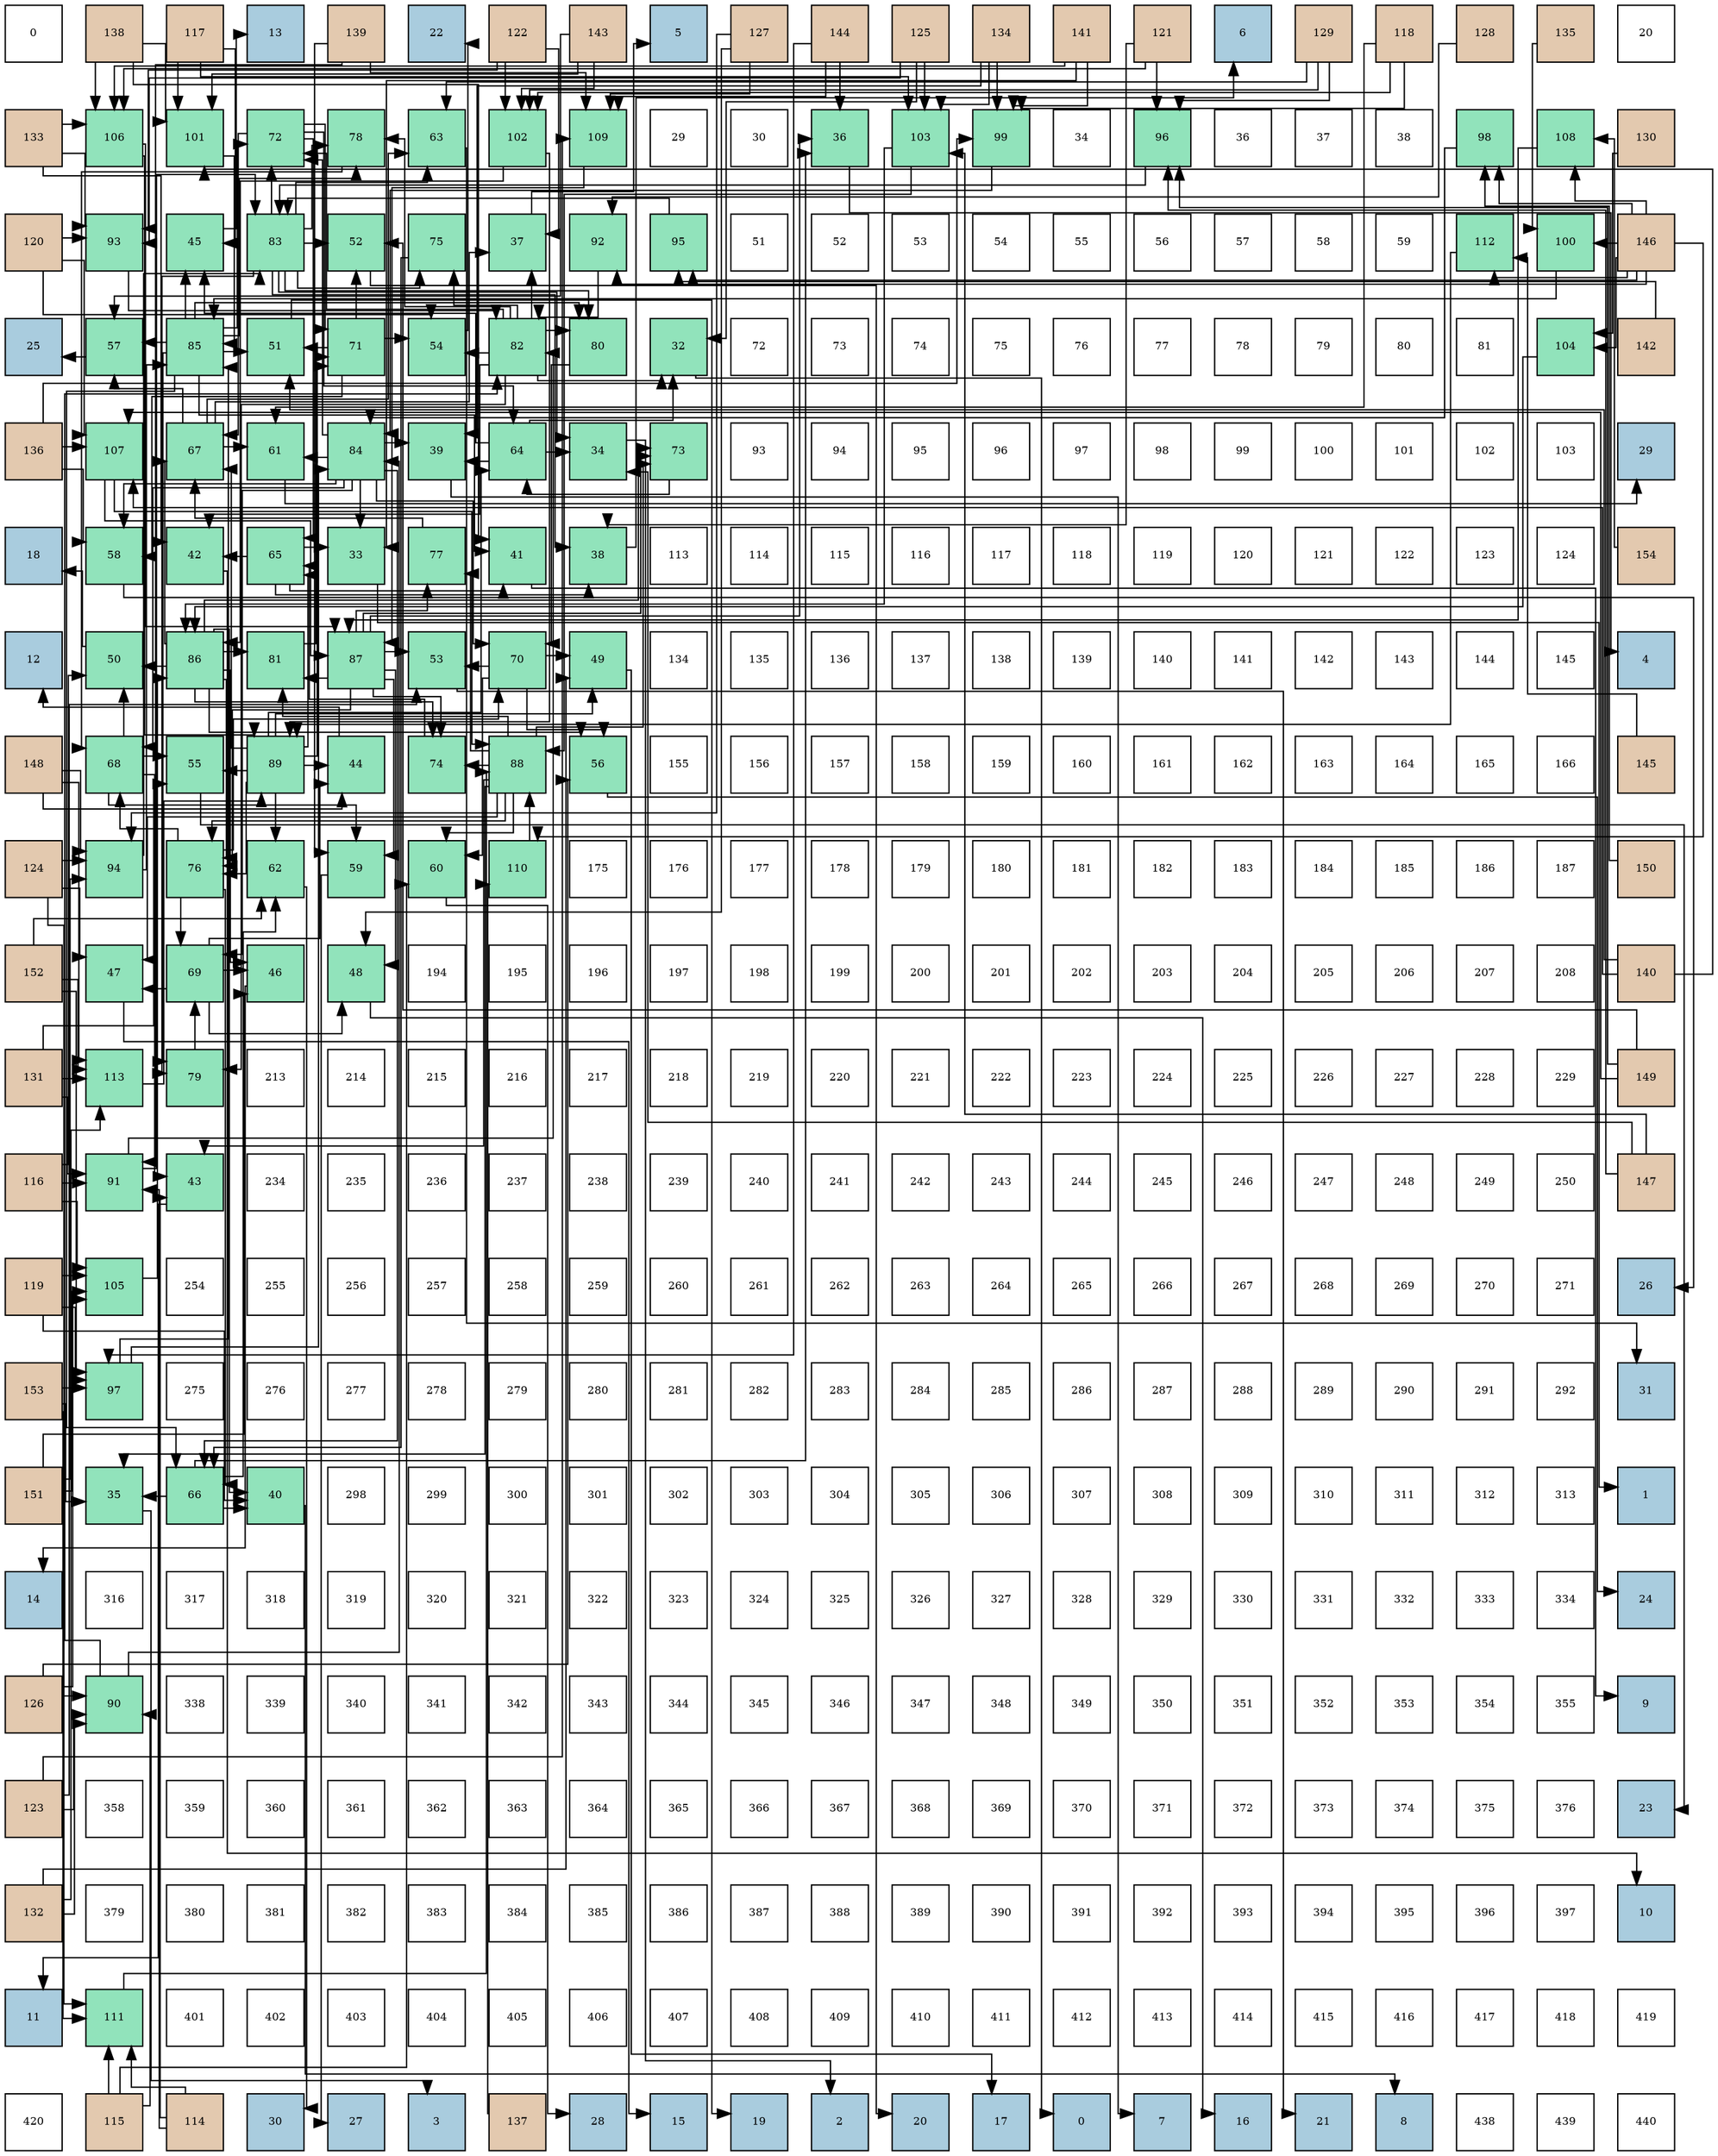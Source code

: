 digraph layout{
 rankdir=TB;
 splines=ortho;
 node [style=filled shape=square fixedsize=true width=0.6];
0[label="0", fontsize=8, fillcolor="#ffffff"];
1[label="138", fontsize=8, fillcolor="#e3c9af"];
2[label="117", fontsize=8, fillcolor="#e3c9af"];
3[label="13", fontsize=8, fillcolor="#a9ccde"];
4[label="139", fontsize=8, fillcolor="#e3c9af"];
5[label="22", fontsize=8, fillcolor="#a9ccde"];
6[label="122", fontsize=8, fillcolor="#e3c9af"];
7[label="143", fontsize=8, fillcolor="#e3c9af"];
8[label="5", fontsize=8, fillcolor="#a9ccde"];
9[label="127", fontsize=8, fillcolor="#e3c9af"];
10[label="144", fontsize=8, fillcolor="#e3c9af"];
11[label="125", fontsize=8, fillcolor="#e3c9af"];
12[label="134", fontsize=8, fillcolor="#e3c9af"];
13[label="141", fontsize=8, fillcolor="#e3c9af"];
14[label="121", fontsize=8, fillcolor="#e3c9af"];
15[label="6", fontsize=8, fillcolor="#a9ccde"];
16[label="129", fontsize=8, fillcolor="#e3c9af"];
17[label="118", fontsize=8, fillcolor="#e3c9af"];
18[label="128", fontsize=8, fillcolor="#e3c9af"];
19[label="135", fontsize=8, fillcolor="#e3c9af"];
20[label="20", fontsize=8, fillcolor="#ffffff"];
21[label="133", fontsize=8, fillcolor="#e3c9af"];
22[label="106", fontsize=8, fillcolor="#91e3bb"];
23[label="101", fontsize=8, fillcolor="#91e3bb"];
24[label="72", fontsize=8, fillcolor="#91e3bb"];
25[label="78", fontsize=8, fillcolor="#91e3bb"];
26[label="63", fontsize=8, fillcolor="#91e3bb"];
27[label="102", fontsize=8, fillcolor="#91e3bb"];
28[label="109", fontsize=8, fillcolor="#91e3bb"];
29[label="29", fontsize=8, fillcolor="#ffffff"];
30[label="30", fontsize=8, fillcolor="#ffffff"];
31[label="36", fontsize=8, fillcolor="#91e3bb"];
32[label="103", fontsize=8, fillcolor="#91e3bb"];
33[label="99", fontsize=8, fillcolor="#91e3bb"];
34[label="34", fontsize=8, fillcolor="#ffffff"];
35[label="96", fontsize=8, fillcolor="#91e3bb"];
36[label="36", fontsize=8, fillcolor="#ffffff"];
37[label="37", fontsize=8, fillcolor="#ffffff"];
38[label="38", fontsize=8, fillcolor="#ffffff"];
39[label="98", fontsize=8, fillcolor="#91e3bb"];
40[label="108", fontsize=8, fillcolor="#91e3bb"];
41[label="130", fontsize=8, fillcolor="#e3c9af"];
42[label="120", fontsize=8, fillcolor="#e3c9af"];
43[label="93", fontsize=8, fillcolor="#91e3bb"];
44[label="45", fontsize=8, fillcolor="#91e3bb"];
45[label="83", fontsize=8, fillcolor="#91e3bb"];
46[label="52", fontsize=8, fillcolor="#91e3bb"];
47[label="75", fontsize=8, fillcolor="#91e3bb"];
48[label="37", fontsize=8, fillcolor="#91e3bb"];
49[label="92", fontsize=8, fillcolor="#91e3bb"];
50[label="95", fontsize=8, fillcolor="#91e3bb"];
51[label="51", fontsize=8, fillcolor="#ffffff"];
52[label="52", fontsize=8, fillcolor="#ffffff"];
53[label="53", fontsize=8, fillcolor="#ffffff"];
54[label="54", fontsize=8, fillcolor="#ffffff"];
55[label="55", fontsize=8, fillcolor="#ffffff"];
56[label="56", fontsize=8, fillcolor="#ffffff"];
57[label="57", fontsize=8, fillcolor="#ffffff"];
58[label="58", fontsize=8, fillcolor="#ffffff"];
59[label="59", fontsize=8, fillcolor="#ffffff"];
60[label="112", fontsize=8, fillcolor="#91e3bb"];
61[label="100", fontsize=8, fillcolor="#91e3bb"];
62[label="146", fontsize=8, fillcolor="#e3c9af"];
63[label="25", fontsize=8, fillcolor="#a9ccde"];
64[label="57", fontsize=8, fillcolor="#91e3bb"];
65[label="85", fontsize=8, fillcolor="#91e3bb"];
66[label="51", fontsize=8, fillcolor="#91e3bb"];
67[label="71", fontsize=8, fillcolor="#91e3bb"];
68[label="54", fontsize=8, fillcolor="#91e3bb"];
69[label="82", fontsize=8, fillcolor="#91e3bb"];
70[label="80", fontsize=8, fillcolor="#91e3bb"];
71[label="32", fontsize=8, fillcolor="#91e3bb"];
72[label="72", fontsize=8, fillcolor="#ffffff"];
73[label="73", fontsize=8, fillcolor="#ffffff"];
74[label="74", fontsize=8, fillcolor="#ffffff"];
75[label="75", fontsize=8, fillcolor="#ffffff"];
76[label="76", fontsize=8, fillcolor="#ffffff"];
77[label="77", fontsize=8, fillcolor="#ffffff"];
78[label="78", fontsize=8, fillcolor="#ffffff"];
79[label="79", fontsize=8, fillcolor="#ffffff"];
80[label="80", fontsize=8, fillcolor="#ffffff"];
81[label="81", fontsize=8, fillcolor="#ffffff"];
82[label="104", fontsize=8, fillcolor="#91e3bb"];
83[label="142", fontsize=8, fillcolor="#e3c9af"];
84[label="136", fontsize=8, fillcolor="#e3c9af"];
85[label="107", fontsize=8, fillcolor="#91e3bb"];
86[label="67", fontsize=8, fillcolor="#91e3bb"];
87[label="61", fontsize=8, fillcolor="#91e3bb"];
88[label="84", fontsize=8, fillcolor="#91e3bb"];
89[label="39", fontsize=8, fillcolor="#91e3bb"];
90[label="64", fontsize=8, fillcolor="#91e3bb"];
91[label="34", fontsize=8, fillcolor="#91e3bb"];
92[label="73", fontsize=8, fillcolor="#91e3bb"];
93[label="93", fontsize=8, fillcolor="#ffffff"];
94[label="94", fontsize=8, fillcolor="#ffffff"];
95[label="95", fontsize=8, fillcolor="#ffffff"];
96[label="96", fontsize=8, fillcolor="#ffffff"];
97[label="97", fontsize=8, fillcolor="#ffffff"];
98[label="98", fontsize=8, fillcolor="#ffffff"];
99[label="99", fontsize=8, fillcolor="#ffffff"];
100[label="100", fontsize=8, fillcolor="#ffffff"];
101[label="101", fontsize=8, fillcolor="#ffffff"];
102[label="102", fontsize=8, fillcolor="#ffffff"];
103[label="103", fontsize=8, fillcolor="#ffffff"];
104[label="29", fontsize=8, fillcolor="#a9ccde"];
105[label="18", fontsize=8, fillcolor="#a9ccde"];
106[label="58", fontsize=8, fillcolor="#91e3bb"];
107[label="42", fontsize=8, fillcolor="#91e3bb"];
108[label="65", fontsize=8, fillcolor="#91e3bb"];
109[label="33", fontsize=8, fillcolor="#91e3bb"];
110[label="77", fontsize=8, fillcolor="#91e3bb"];
111[label="41", fontsize=8, fillcolor="#91e3bb"];
112[label="38", fontsize=8, fillcolor="#91e3bb"];
113[label="113", fontsize=8, fillcolor="#ffffff"];
114[label="114", fontsize=8, fillcolor="#ffffff"];
115[label="115", fontsize=8, fillcolor="#ffffff"];
116[label="116", fontsize=8, fillcolor="#ffffff"];
117[label="117", fontsize=8, fillcolor="#ffffff"];
118[label="118", fontsize=8, fillcolor="#ffffff"];
119[label="119", fontsize=8, fillcolor="#ffffff"];
120[label="120", fontsize=8, fillcolor="#ffffff"];
121[label="121", fontsize=8, fillcolor="#ffffff"];
122[label="122", fontsize=8, fillcolor="#ffffff"];
123[label="123", fontsize=8, fillcolor="#ffffff"];
124[label="124", fontsize=8, fillcolor="#ffffff"];
125[label="154", fontsize=8, fillcolor="#e3c9af"];
126[label="12", fontsize=8, fillcolor="#a9ccde"];
127[label="50", fontsize=8, fillcolor="#91e3bb"];
128[label="86", fontsize=8, fillcolor="#91e3bb"];
129[label="81", fontsize=8, fillcolor="#91e3bb"];
130[label="87", fontsize=8, fillcolor="#91e3bb"];
131[label="53", fontsize=8, fillcolor="#91e3bb"];
132[label="70", fontsize=8, fillcolor="#91e3bb"];
133[label="49", fontsize=8, fillcolor="#91e3bb"];
134[label="134", fontsize=8, fillcolor="#ffffff"];
135[label="135", fontsize=8, fillcolor="#ffffff"];
136[label="136", fontsize=8, fillcolor="#ffffff"];
137[label="137", fontsize=8, fillcolor="#ffffff"];
138[label="138", fontsize=8, fillcolor="#ffffff"];
139[label="139", fontsize=8, fillcolor="#ffffff"];
140[label="140", fontsize=8, fillcolor="#ffffff"];
141[label="141", fontsize=8, fillcolor="#ffffff"];
142[label="142", fontsize=8, fillcolor="#ffffff"];
143[label="143", fontsize=8, fillcolor="#ffffff"];
144[label="144", fontsize=8, fillcolor="#ffffff"];
145[label="145", fontsize=8, fillcolor="#ffffff"];
146[label="4", fontsize=8, fillcolor="#a9ccde"];
147[label="148", fontsize=8, fillcolor="#e3c9af"];
148[label="68", fontsize=8, fillcolor="#91e3bb"];
149[label="55", fontsize=8, fillcolor="#91e3bb"];
150[label="89", fontsize=8, fillcolor="#91e3bb"];
151[label="44", fontsize=8, fillcolor="#91e3bb"];
152[label="74", fontsize=8, fillcolor="#91e3bb"];
153[label="88", fontsize=8, fillcolor="#91e3bb"];
154[label="56", fontsize=8, fillcolor="#91e3bb"];
155[label="155", fontsize=8, fillcolor="#ffffff"];
156[label="156", fontsize=8, fillcolor="#ffffff"];
157[label="157", fontsize=8, fillcolor="#ffffff"];
158[label="158", fontsize=8, fillcolor="#ffffff"];
159[label="159", fontsize=8, fillcolor="#ffffff"];
160[label="160", fontsize=8, fillcolor="#ffffff"];
161[label="161", fontsize=8, fillcolor="#ffffff"];
162[label="162", fontsize=8, fillcolor="#ffffff"];
163[label="163", fontsize=8, fillcolor="#ffffff"];
164[label="164", fontsize=8, fillcolor="#ffffff"];
165[label="165", fontsize=8, fillcolor="#ffffff"];
166[label="166", fontsize=8, fillcolor="#ffffff"];
167[label="145", fontsize=8, fillcolor="#e3c9af"];
168[label="124", fontsize=8, fillcolor="#e3c9af"];
169[label="94", fontsize=8, fillcolor="#91e3bb"];
170[label="76", fontsize=8, fillcolor="#91e3bb"];
171[label="62", fontsize=8, fillcolor="#91e3bb"];
172[label="59", fontsize=8, fillcolor="#91e3bb"];
173[label="60", fontsize=8, fillcolor="#91e3bb"];
174[label="110", fontsize=8, fillcolor="#91e3bb"];
175[label="175", fontsize=8, fillcolor="#ffffff"];
176[label="176", fontsize=8, fillcolor="#ffffff"];
177[label="177", fontsize=8, fillcolor="#ffffff"];
178[label="178", fontsize=8, fillcolor="#ffffff"];
179[label="179", fontsize=8, fillcolor="#ffffff"];
180[label="180", fontsize=8, fillcolor="#ffffff"];
181[label="181", fontsize=8, fillcolor="#ffffff"];
182[label="182", fontsize=8, fillcolor="#ffffff"];
183[label="183", fontsize=8, fillcolor="#ffffff"];
184[label="184", fontsize=8, fillcolor="#ffffff"];
185[label="185", fontsize=8, fillcolor="#ffffff"];
186[label="186", fontsize=8, fillcolor="#ffffff"];
187[label="187", fontsize=8, fillcolor="#ffffff"];
188[label="150", fontsize=8, fillcolor="#e3c9af"];
189[label="152", fontsize=8, fillcolor="#e3c9af"];
190[label="47", fontsize=8, fillcolor="#91e3bb"];
191[label="69", fontsize=8, fillcolor="#91e3bb"];
192[label="46", fontsize=8, fillcolor="#91e3bb"];
193[label="48", fontsize=8, fillcolor="#91e3bb"];
194[label="194", fontsize=8, fillcolor="#ffffff"];
195[label="195", fontsize=8, fillcolor="#ffffff"];
196[label="196", fontsize=8, fillcolor="#ffffff"];
197[label="197", fontsize=8, fillcolor="#ffffff"];
198[label="198", fontsize=8, fillcolor="#ffffff"];
199[label="199", fontsize=8, fillcolor="#ffffff"];
200[label="200", fontsize=8, fillcolor="#ffffff"];
201[label="201", fontsize=8, fillcolor="#ffffff"];
202[label="202", fontsize=8, fillcolor="#ffffff"];
203[label="203", fontsize=8, fillcolor="#ffffff"];
204[label="204", fontsize=8, fillcolor="#ffffff"];
205[label="205", fontsize=8, fillcolor="#ffffff"];
206[label="206", fontsize=8, fillcolor="#ffffff"];
207[label="207", fontsize=8, fillcolor="#ffffff"];
208[label="208", fontsize=8, fillcolor="#ffffff"];
209[label="140", fontsize=8, fillcolor="#e3c9af"];
210[label="131", fontsize=8, fillcolor="#e3c9af"];
211[label="113", fontsize=8, fillcolor="#91e3bb"];
212[label="79", fontsize=8, fillcolor="#91e3bb"];
213[label="213", fontsize=8, fillcolor="#ffffff"];
214[label="214", fontsize=8, fillcolor="#ffffff"];
215[label="215", fontsize=8, fillcolor="#ffffff"];
216[label="216", fontsize=8, fillcolor="#ffffff"];
217[label="217", fontsize=8, fillcolor="#ffffff"];
218[label="218", fontsize=8, fillcolor="#ffffff"];
219[label="219", fontsize=8, fillcolor="#ffffff"];
220[label="220", fontsize=8, fillcolor="#ffffff"];
221[label="221", fontsize=8, fillcolor="#ffffff"];
222[label="222", fontsize=8, fillcolor="#ffffff"];
223[label="223", fontsize=8, fillcolor="#ffffff"];
224[label="224", fontsize=8, fillcolor="#ffffff"];
225[label="225", fontsize=8, fillcolor="#ffffff"];
226[label="226", fontsize=8, fillcolor="#ffffff"];
227[label="227", fontsize=8, fillcolor="#ffffff"];
228[label="228", fontsize=8, fillcolor="#ffffff"];
229[label="229", fontsize=8, fillcolor="#ffffff"];
230[label="149", fontsize=8, fillcolor="#e3c9af"];
231[label="116", fontsize=8, fillcolor="#e3c9af"];
232[label="91", fontsize=8, fillcolor="#91e3bb"];
233[label="43", fontsize=8, fillcolor="#91e3bb"];
234[label="234", fontsize=8, fillcolor="#ffffff"];
235[label="235", fontsize=8, fillcolor="#ffffff"];
236[label="236", fontsize=8, fillcolor="#ffffff"];
237[label="237", fontsize=8, fillcolor="#ffffff"];
238[label="238", fontsize=8, fillcolor="#ffffff"];
239[label="239", fontsize=8, fillcolor="#ffffff"];
240[label="240", fontsize=8, fillcolor="#ffffff"];
241[label="241", fontsize=8, fillcolor="#ffffff"];
242[label="242", fontsize=8, fillcolor="#ffffff"];
243[label="243", fontsize=8, fillcolor="#ffffff"];
244[label="244", fontsize=8, fillcolor="#ffffff"];
245[label="245", fontsize=8, fillcolor="#ffffff"];
246[label="246", fontsize=8, fillcolor="#ffffff"];
247[label="247", fontsize=8, fillcolor="#ffffff"];
248[label="248", fontsize=8, fillcolor="#ffffff"];
249[label="249", fontsize=8, fillcolor="#ffffff"];
250[label="250", fontsize=8, fillcolor="#ffffff"];
251[label="147", fontsize=8, fillcolor="#e3c9af"];
252[label="119", fontsize=8, fillcolor="#e3c9af"];
253[label="105", fontsize=8, fillcolor="#91e3bb"];
254[label="254", fontsize=8, fillcolor="#ffffff"];
255[label="255", fontsize=8, fillcolor="#ffffff"];
256[label="256", fontsize=8, fillcolor="#ffffff"];
257[label="257", fontsize=8, fillcolor="#ffffff"];
258[label="258", fontsize=8, fillcolor="#ffffff"];
259[label="259", fontsize=8, fillcolor="#ffffff"];
260[label="260", fontsize=8, fillcolor="#ffffff"];
261[label="261", fontsize=8, fillcolor="#ffffff"];
262[label="262", fontsize=8, fillcolor="#ffffff"];
263[label="263", fontsize=8, fillcolor="#ffffff"];
264[label="264", fontsize=8, fillcolor="#ffffff"];
265[label="265", fontsize=8, fillcolor="#ffffff"];
266[label="266", fontsize=8, fillcolor="#ffffff"];
267[label="267", fontsize=8, fillcolor="#ffffff"];
268[label="268", fontsize=8, fillcolor="#ffffff"];
269[label="269", fontsize=8, fillcolor="#ffffff"];
270[label="270", fontsize=8, fillcolor="#ffffff"];
271[label="271", fontsize=8, fillcolor="#ffffff"];
272[label="26", fontsize=8, fillcolor="#a9ccde"];
273[label="153", fontsize=8, fillcolor="#e3c9af"];
274[label="97", fontsize=8, fillcolor="#91e3bb"];
275[label="275", fontsize=8, fillcolor="#ffffff"];
276[label="276", fontsize=8, fillcolor="#ffffff"];
277[label="277", fontsize=8, fillcolor="#ffffff"];
278[label="278", fontsize=8, fillcolor="#ffffff"];
279[label="279", fontsize=8, fillcolor="#ffffff"];
280[label="280", fontsize=8, fillcolor="#ffffff"];
281[label="281", fontsize=8, fillcolor="#ffffff"];
282[label="282", fontsize=8, fillcolor="#ffffff"];
283[label="283", fontsize=8, fillcolor="#ffffff"];
284[label="284", fontsize=8, fillcolor="#ffffff"];
285[label="285", fontsize=8, fillcolor="#ffffff"];
286[label="286", fontsize=8, fillcolor="#ffffff"];
287[label="287", fontsize=8, fillcolor="#ffffff"];
288[label="288", fontsize=8, fillcolor="#ffffff"];
289[label="289", fontsize=8, fillcolor="#ffffff"];
290[label="290", fontsize=8, fillcolor="#ffffff"];
291[label="291", fontsize=8, fillcolor="#ffffff"];
292[label="292", fontsize=8, fillcolor="#ffffff"];
293[label="31", fontsize=8, fillcolor="#a9ccde"];
294[label="151", fontsize=8, fillcolor="#e3c9af"];
295[label="35", fontsize=8, fillcolor="#91e3bb"];
296[label="66", fontsize=8, fillcolor="#91e3bb"];
297[label="40", fontsize=8, fillcolor="#91e3bb"];
298[label="298", fontsize=8, fillcolor="#ffffff"];
299[label="299", fontsize=8, fillcolor="#ffffff"];
300[label="300", fontsize=8, fillcolor="#ffffff"];
301[label="301", fontsize=8, fillcolor="#ffffff"];
302[label="302", fontsize=8, fillcolor="#ffffff"];
303[label="303", fontsize=8, fillcolor="#ffffff"];
304[label="304", fontsize=8, fillcolor="#ffffff"];
305[label="305", fontsize=8, fillcolor="#ffffff"];
306[label="306", fontsize=8, fillcolor="#ffffff"];
307[label="307", fontsize=8, fillcolor="#ffffff"];
308[label="308", fontsize=8, fillcolor="#ffffff"];
309[label="309", fontsize=8, fillcolor="#ffffff"];
310[label="310", fontsize=8, fillcolor="#ffffff"];
311[label="311", fontsize=8, fillcolor="#ffffff"];
312[label="312", fontsize=8, fillcolor="#ffffff"];
313[label="313", fontsize=8, fillcolor="#ffffff"];
314[label="1", fontsize=8, fillcolor="#a9ccde"];
315[label="14", fontsize=8, fillcolor="#a9ccde"];
316[label="316", fontsize=8, fillcolor="#ffffff"];
317[label="317", fontsize=8, fillcolor="#ffffff"];
318[label="318", fontsize=8, fillcolor="#ffffff"];
319[label="319", fontsize=8, fillcolor="#ffffff"];
320[label="320", fontsize=8, fillcolor="#ffffff"];
321[label="321", fontsize=8, fillcolor="#ffffff"];
322[label="322", fontsize=8, fillcolor="#ffffff"];
323[label="323", fontsize=8, fillcolor="#ffffff"];
324[label="324", fontsize=8, fillcolor="#ffffff"];
325[label="325", fontsize=8, fillcolor="#ffffff"];
326[label="326", fontsize=8, fillcolor="#ffffff"];
327[label="327", fontsize=8, fillcolor="#ffffff"];
328[label="328", fontsize=8, fillcolor="#ffffff"];
329[label="329", fontsize=8, fillcolor="#ffffff"];
330[label="330", fontsize=8, fillcolor="#ffffff"];
331[label="331", fontsize=8, fillcolor="#ffffff"];
332[label="332", fontsize=8, fillcolor="#ffffff"];
333[label="333", fontsize=8, fillcolor="#ffffff"];
334[label="334", fontsize=8, fillcolor="#ffffff"];
335[label="24", fontsize=8, fillcolor="#a9ccde"];
336[label="126", fontsize=8, fillcolor="#e3c9af"];
337[label="90", fontsize=8, fillcolor="#91e3bb"];
338[label="338", fontsize=8, fillcolor="#ffffff"];
339[label="339", fontsize=8, fillcolor="#ffffff"];
340[label="340", fontsize=8, fillcolor="#ffffff"];
341[label="341", fontsize=8, fillcolor="#ffffff"];
342[label="342", fontsize=8, fillcolor="#ffffff"];
343[label="343", fontsize=8, fillcolor="#ffffff"];
344[label="344", fontsize=8, fillcolor="#ffffff"];
345[label="345", fontsize=8, fillcolor="#ffffff"];
346[label="346", fontsize=8, fillcolor="#ffffff"];
347[label="347", fontsize=8, fillcolor="#ffffff"];
348[label="348", fontsize=8, fillcolor="#ffffff"];
349[label="349", fontsize=8, fillcolor="#ffffff"];
350[label="350", fontsize=8, fillcolor="#ffffff"];
351[label="351", fontsize=8, fillcolor="#ffffff"];
352[label="352", fontsize=8, fillcolor="#ffffff"];
353[label="353", fontsize=8, fillcolor="#ffffff"];
354[label="354", fontsize=8, fillcolor="#ffffff"];
355[label="355", fontsize=8, fillcolor="#ffffff"];
356[label="9", fontsize=8, fillcolor="#a9ccde"];
357[label="123", fontsize=8, fillcolor="#e3c9af"];
358[label="358", fontsize=8, fillcolor="#ffffff"];
359[label="359", fontsize=8, fillcolor="#ffffff"];
360[label="360", fontsize=8, fillcolor="#ffffff"];
361[label="361", fontsize=8, fillcolor="#ffffff"];
362[label="362", fontsize=8, fillcolor="#ffffff"];
363[label="363", fontsize=8, fillcolor="#ffffff"];
364[label="364", fontsize=8, fillcolor="#ffffff"];
365[label="365", fontsize=8, fillcolor="#ffffff"];
366[label="366", fontsize=8, fillcolor="#ffffff"];
367[label="367", fontsize=8, fillcolor="#ffffff"];
368[label="368", fontsize=8, fillcolor="#ffffff"];
369[label="369", fontsize=8, fillcolor="#ffffff"];
370[label="370", fontsize=8, fillcolor="#ffffff"];
371[label="371", fontsize=8, fillcolor="#ffffff"];
372[label="372", fontsize=8, fillcolor="#ffffff"];
373[label="373", fontsize=8, fillcolor="#ffffff"];
374[label="374", fontsize=8, fillcolor="#ffffff"];
375[label="375", fontsize=8, fillcolor="#ffffff"];
376[label="376", fontsize=8, fillcolor="#ffffff"];
377[label="23", fontsize=8, fillcolor="#a9ccde"];
378[label="132", fontsize=8, fillcolor="#e3c9af"];
379[label="379", fontsize=8, fillcolor="#ffffff"];
380[label="380", fontsize=8, fillcolor="#ffffff"];
381[label="381", fontsize=8, fillcolor="#ffffff"];
382[label="382", fontsize=8, fillcolor="#ffffff"];
383[label="383", fontsize=8, fillcolor="#ffffff"];
384[label="384", fontsize=8, fillcolor="#ffffff"];
385[label="385", fontsize=8, fillcolor="#ffffff"];
386[label="386", fontsize=8, fillcolor="#ffffff"];
387[label="387", fontsize=8, fillcolor="#ffffff"];
388[label="388", fontsize=8, fillcolor="#ffffff"];
389[label="389", fontsize=8, fillcolor="#ffffff"];
390[label="390", fontsize=8, fillcolor="#ffffff"];
391[label="391", fontsize=8, fillcolor="#ffffff"];
392[label="392", fontsize=8, fillcolor="#ffffff"];
393[label="393", fontsize=8, fillcolor="#ffffff"];
394[label="394", fontsize=8, fillcolor="#ffffff"];
395[label="395", fontsize=8, fillcolor="#ffffff"];
396[label="396", fontsize=8, fillcolor="#ffffff"];
397[label="397", fontsize=8, fillcolor="#ffffff"];
398[label="10", fontsize=8, fillcolor="#a9ccde"];
399[label="11", fontsize=8, fillcolor="#a9ccde"];
400[label="111", fontsize=8, fillcolor="#91e3bb"];
401[label="401", fontsize=8, fillcolor="#ffffff"];
402[label="402", fontsize=8, fillcolor="#ffffff"];
403[label="403", fontsize=8, fillcolor="#ffffff"];
404[label="404", fontsize=8, fillcolor="#ffffff"];
405[label="405", fontsize=8, fillcolor="#ffffff"];
406[label="406", fontsize=8, fillcolor="#ffffff"];
407[label="407", fontsize=8, fillcolor="#ffffff"];
408[label="408", fontsize=8, fillcolor="#ffffff"];
409[label="409", fontsize=8, fillcolor="#ffffff"];
410[label="410", fontsize=8, fillcolor="#ffffff"];
411[label="411", fontsize=8, fillcolor="#ffffff"];
412[label="412", fontsize=8, fillcolor="#ffffff"];
413[label="413", fontsize=8, fillcolor="#ffffff"];
414[label="414", fontsize=8, fillcolor="#ffffff"];
415[label="415", fontsize=8, fillcolor="#ffffff"];
416[label="416", fontsize=8, fillcolor="#ffffff"];
417[label="417", fontsize=8, fillcolor="#ffffff"];
418[label="418", fontsize=8, fillcolor="#ffffff"];
419[label="419", fontsize=8, fillcolor="#ffffff"];
420[label="420", fontsize=8, fillcolor="#ffffff"];
421[label="115", fontsize=8, fillcolor="#e3c9af"];
422[label="114", fontsize=8, fillcolor="#e3c9af"];
423[label="30", fontsize=8, fillcolor="#a9ccde"];
424[label="27", fontsize=8, fillcolor="#a9ccde"];
425[label="3", fontsize=8, fillcolor="#a9ccde"];
426[label="137", fontsize=8, fillcolor="#e3c9af"];
427[label="28", fontsize=8, fillcolor="#a9ccde"];
428[label="15", fontsize=8, fillcolor="#a9ccde"];
429[label="19", fontsize=8, fillcolor="#a9ccde"];
430[label="2", fontsize=8, fillcolor="#a9ccde"];
431[label="20", fontsize=8, fillcolor="#a9ccde"];
432[label="17", fontsize=8, fillcolor="#a9ccde"];
433[label="0", fontsize=8, fillcolor="#a9ccde"];
434[label="7", fontsize=8, fillcolor="#a9ccde"];
435[label="16", fontsize=8, fillcolor="#a9ccde"];
436[label="21", fontsize=8, fillcolor="#a9ccde"];
437[label="8", fontsize=8, fillcolor="#a9ccde"];
438[label="438", fontsize=8, fillcolor="#ffffff"];
439[label="439", fontsize=8, fillcolor="#ffffff"];
440[label="440", fontsize=8, fillcolor="#ffffff"];
edge [constraint=false, style=vis];71 -> 433;
109 -> 314;
91 -> 430;
295 -> 425;
31 -> 146;
48 -> 8;
112 -> 15;
89 -> 434;
297 -> 437;
111 -> 356;
107 -> 398;
233 -> 399;
151 -> 126;
44 -> 3;
192 -> 315;
190 -> 428;
193 -> 435;
133 -> 432;
127 -> 105;
66 -> 429;
46 -> 431;
131 -> 436;
68 -> 5;
149 -> 377;
154 -> 335;
64 -> 63;
106 -> 272;
172 -> 424;
173 -> 427;
87 -> 104;
171 -> 423;
26 -> 293;
90 -> 71;
90 -> 91;
90 -> 89;
90 -> 44;
108 -> 109;
108 -> 112;
108 -> 111;
108 -> 107;
296 -> 295;
296 -> 31;
296 -> 297;
296 -> 171;
86 -> 48;
86 -> 64;
86 -> 87;
86 -> 26;
148 -> 233;
148 -> 127;
148 -> 149;
148 -> 172;
191 -> 151;
191 -> 192;
191 -> 190;
191 -> 193;
132 -> 133;
132 -> 131;
132 -> 154;
132 -> 173;
67 -> 66;
67 -> 46;
67 -> 68;
67 -> 106;
24 -> 90;
24 -> 108;
24 -> 86;
24 -> 67;
92 -> 90;
152 -> 108;
47 -> 296;
170 -> 296;
170 -> 148;
170 -> 191;
170 -> 132;
110 -> 86;
25 -> 148;
212 -> 191;
70 -> 132;
129 -> 67;
69 -> 71;
69 -> 48;
69 -> 107;
69 -> 68;
69 -> 24;
69 -> 47;
69 -> 25;
69 -> 212;
69 -> 70;
45 -> 91;
45 -> 112;
45 -> 46;
45 -> 26;
45 -> 24;
45 -> 47;
45 -> 25;
45 -> 212;
45 -> 70;
88 -> 109;
88 -> 89;
88 -> 106;
88 -> 87;
88 -> 296;
88 -> 148;
88 -> 191;
88 -> 132;
88 -> 24;
65 -> 111;
65 -> 44;
65 -> 66;
65 -> 64;
65 -> 296;
65 -> 24;
65 -> 25;
65 -> 212;
65 -> 70;
128 -> 297;
128 -> 192;
128 -> 127;
128 -> 154;
128 -> 86;
128 -> 92;
128 -> 152;
128 -> 170;
128 -> 129;
130 -> 31;
130 -> 193;
130 -> 131;
130 -> 172;
130 -> 92;
130 -> 152;
130 -> 170;
130 -> 110;
130 -> 129;
153 -> 295;
153 -> 233;
153 -> 190;
153 -> 173;
153 -> 92;
153 -> 152;
153 -> 170;
153 -> 110;
153 -> 129;
150 -> 151;
150 -> 133;
150 -> 149;
150 -> 171;
150 -> 90;
150 -> 108;
150 -> 86;
150 -> 67;
150 -> 170;
337 -> 69;
337 -> 88;
232 -> 69;
232 -> 45;
49 -> 69;
43 -> 69;
169 -> 45;
169 -> 65;
50 -> 45;
35 -> 45;
274 -> 88;
274 -> 65;
39 -> 88;
33 -> 88;
61 -> 65;
23 -> 65;
27 -> 128;
27 -> 150;
32 -> 128;
32 -> 153;
82 -> 128;
253 -> 128;
22 -> 130;
22 -> 150;
85 -> 130;
85 -> 153;
40 -> 130;
28 -> 130;
174 -> 153;
400 -> 153;
60 -> 150;
211 -> 150;
422 -> 233;
422 -> 232;
422 -> 400;
421 -> 173;
421 -> 337;
421 -> 400;
231 -> 127;
231 -> 232;
231 -> 253;
2 -> 44;
2 -> 23;
2 -> 32;
17 -> 87;
17 -> 33;
17 -> 27;
252 -> 297;
252 -> 274;
252 -> 253;
42 -> 68;
42 -> 43;
42 -> 85;
14 -> 112;
14 -> 35;
14 -> 22;
6 -> 48;
6 -> 43;
6 -> 27;
357 -> 131;
357 -> 337;
357 -> 28;
168 -> 190;
168 -> 169;
168 -> 400;
11 -> 71;
11 -> 43;
11 -> 32;
336 -> 154;
336 -> 337;
336 -> 253;
9 -> 193;
9 -> 169;
9 -> 28;
18 -> 49;
16 -> 26;
16 -> 35;
16 -> 27;
41 -> 82;
210 -> 149;
210 -> 232;
210 -> 211;
378 -> 133;
378 -> 337;
378 -> 211;
21 -> 107;
21 -> 43;
21 -> 22;
12 -> 89;
12 -> 33;
12 -> 32;
19 -> 61;
84 -> 106;
84 -> 33;
84 -> 85;
426 -> 174;
1 -> 111;
1 -> 23;
1 -> 22;
4 -> 172;
4 -> 232;
4 -> 28;
209 -> 66;
209 -> 23;
209 -> 85;
13 -> 109;
13 -> 33;
13 -> 22;
83 -> 50;
7 -> 64;
7 -> 23;
7 -> 27;
10 -> 31;
10 -> 274;
10 -> 28;
167 -> 60;
62 -> 49;
62 -> 50;
62 -> 39;
62 -> 61;
62 -> 82;
62 -> 40;
62 -> 174;
62 -> 60;
251 -> 91;
251 -> 35;
251 -> 32;
147 -> 151;
147 -> 169;
147 -> 211;
230 -> 46;
230 -> 35;
230 -> 85;
188 -> 39;
294 -> 192;
294 -> 169;
294 -> 253;
189 -> 171;
189 -> 274;
189 -> 211;
273 -> 295;
273 -> 274;
273 -> 400;
125 -> 40;
edge [constraint=true, style=invis];
0 -> 21 -> 42 -> 63 -> 84 -> 105 -> 126 -> 147 -> 168 -> 189 -> 210 -> 231 -> 252 -> 273 -> 294 -> 315 -> 336 -> 357 -> 378 -> 399 -> 420;
1 -> 22 -> 43 -> 64 -> 85 -> 106 -> 127 -> 148 -> 169 -> 190 -> 211 -> 232 -> 253 -> 274 -> 295 -> 316 -> 337 -> 358 -> 379 -> 400 -> 421;
2 -> 23 -> 44 -> 65 -> 86 -> 107 -> 128 -> 149 -> 170 -> 191 -> 212 -> 233 -> 254 -> 275 -> 296 -> 317 -> 338 -> 359 -> 380 -> 401 -> 422;
3 -> 24 -> 45 -> 66 -> 87 -> 108 -> 129 -> 150 -> 171 -> 192 -> 213 -> 234 -> 255 -> 276 -> 297 -> 318 -> 339 -> 360 -> 381 -> 402 -> 423;
4 -> 25 -> 46 -> 67 -> 88 -> 109 -> 130 -> 151 -> 172 -> 193 -> 214 -> 235 -> 256 -> 277 -> 298 -> 319 -> 340 -> 361 -> 382 -> 403 -> 424;
5 -> 26 -> 47 -> 68 -> 89 -> 110 -> 131 -> 152 -> 173 -> 194 -> 215 -> 236 -> 257 -> 278 -> 299 -> 320 -> 341 -> 362 -> 383 -> 404 -> 425;
6 -> 27 -> 48 -> 69 -> 90 -> 111 -> 132 -> 153 -> 174 -> 195 -> 216 -> 237 -> 258 -> 279 -> 300 -> 321 -> 342 -> 363 -> 384 -> 405 -> 426;
7 -> 28 -> 49 -> 70 -> 91 -> 112 -> 133 -> 154 -> 175 -> 196 -> 217 -> 238 -> 259 -> 280 -> 301 -> 322 -> 343 -> 364 -> 385 -> 406 -> 427;
8 -> 29 -> 50 -> 71 -> 92 -> 113 -> 134 -> 155 -> 176 -> 197 -> 218 -> 239 -> 260 -> 281 -> 302 -> 323 -> 344 -> 365 -> 386 -> 407 -> 428;
9 -> 30 -> 51 -> 72 -> 93 -> 114 -> 135 -> 156 -> 177 -> 198 -> 219 -> 240 -> 261 -> 282 -> 303 -> 324 -> 345 -> 366 -> 387 -> 408 -> 429;
10 -> 31 -> 52 -> 73 -> 94 -> 115 -> 136 -> 157 -> 178 -> 199 -> 220 -> 241 -> 262 -> 283 -> 304 -> 325 -> 346 -> 367 -> 388 -> 409 -> 430;
11 -> 32 -> 53 -> 74 -> 95 -> 116 -> 137 -> 158 -> 179 -> 200 -> 221 -> 242 -> 263 -> 284 -> 305 -> 326 -> 347 -> 368 -> 389 -> 410 -> 431;
12 -> 33 -> 54 -> 75 -> 96 -> 117 -> 138 -> 159 -> 180 -> 201 -> 222 -> 243 -> 264 -> 285 -> 306 -> 327 -> 348 -> 369 -> 390 -> 411 -> 432;
13 -> 34 -> 55 -> 76 -> 97 -> 118 -> 139 -> 160 -> 181 -> 202 -> 223 -> 244 -> 265 -> 286 -> 307 -> 328 -> 349 -> 370 -> 391 -> 412 -> 433;
14 -> 35 -> 56 -> 77 -> 98 -> 119 -> 140 -> 161 -> 182 -> 203 -> 224 -> 245 -> 266 -> 287 -> 308 -> 329 -> 350 -> 371 -> 392 -> 413 -> 434;
15 -> 36 -> 57 -> 78 -> 99 -> 120 -> 141 -> 162 -> 183 -> 204 -> 225 -> 246 -> 267 -> 288 -> 309 -> 330 -> 351 -> 372 -> 393 -> 414 -> 435;
16 -> 37 -> 58 -> 79 -> 100 -> 121 -> 142 -> 163 -> 184 -> 205 -> 226 -> 247 -> 268 -> 289 -> 310 -> 331 -> 352 -> 373 -> 394 -> 415 -> 436;
17 -> 38 -> 59 -> 80 -> 101 -> 122 -> 143 -> 164 -> 185 -> 206 -> 227 -> 248 -> 269 -> 290 -> 311 -> 332 -> 353 -> 374 -> 395 -> 416 -> 437;
18 -> 39 -> 60 -> 81 -> 102 -> 123 -> 144 -> 165 -> 186 -> 207 -> 228 -> 249 -> 270 -> 291 -> 312 -> 333 -> 354 -> 375 -> 396 -> 417 -> 438;
19 -> 40 -> 61 -> 82 -> 103 -> 124 -> 145 -> 166 -> 187 -> 208 -> 229 -> 250 -> 271 -> 292 -> 313 -> 334 -> 355 -> 376 -> 397 -> 418 -> 439;
20 -> 41 -> 62 -> 83 -> 104 -> 125 -> 146 -> 167 -> 188 -> 209 -> 230 -> 251 -> 272 -> 293 -> 314 -> 335 -> 356 -> 377 -> 398 -> 419 -> 440;
rank = same {0 -> 1 -> 2 -> 3 -> 4 -> 5 -> 6 -> 7 -> 8 -> 9 -> 10 -> 11 -> 12 -> 13 -> 14 -> 15 -> 16 -> 17 -> 18 -> 19 -> 20};
rank = same {21 -> 22 -> 23 -> 24 -> 25 -> 26 -> 27 -> 28 -> 29 -> 30 -> 31 -> 32 -> 33 -> 34 -> 35 -> 36 -> 37 -> 38 -> 39 -> 40 -> 41};
rank = same {42 -> 43 -> 44 -> 45 -> 46 -> 47 -> 48 -> 49 -> 50 -> 51 -> 52 -> 53 -> 54 -> 55 -> 56 -> 57 -> 58 -> 59 -> 60 -> 61 -> 62};
rank = same {63 -> 64 -> 65 -> 66 -> 67 -> 68 -> 69 -> 70 -> 71 -> 72 -> 73 -> 74 -> 75 -> 76 -> 77 -> 78 -> 79 -> 80 -> 81 -> 82 -> 83};
rank = same {84 -> 85 -> 86 -> 87 -> 88 -> 89 -> 90 -> 91 -> 92 -> 93 -> 94 -> 95 -> 96 -> 97 -> 98 -> 99 -> 100 -> 101 -> 102 -> 103 -> 104};
rank = same {105 -> 106 -> 107 -> 108 -> 109 -> 110 -> 111 -> 112 -> 113 -> 114 -> 115 -> 116 -> 117 -> 118 -> 119 -> 120 -> 121 -> 122 -> 123 -> 124 -> 125};
rank = same {126 -> 127 -> 128 -> 129 -> 130 -> 131 -> 132 -> 133 -> 134 -> 135 -> 136 -> 137 -> 138 -> 139 -> 140 -> 141 -> 142 -> 143 -> 144 -> 145 -> 146};
rank = same {147 -> 148 -> 149 -> 150 -> 151 -> 152 -> 153 -> 154 -> 155 -> 156 -> 157 -> 158 -> 159 -> 160 -> 161 -> 162 -> 163 -> 164 -> 165 -> 166 -> 167};
rank = same {168 -> 169 -> 170 -> 171 -> 172 -> 173 -> 174 -> 175 -> 176 -> 177 -> 178 -> 179 -> 180 -> 181 -> 182 -> 183 -> 184 -> 185 -> 186 -> 187 -> 188};
rank = same {189 -> 190 -> 191 -> 192 -> 193 -> 194 -> 195 -> 196 -> 197 -> 198 -> 199 -> 200 -> 201 -> 202 -> 203 -> 204 -> 205 -> 206 -> 207 -> 208 -> 209};
rank = same {210 -> 211 -> 212 -> 213 -> 214 -> 215 -> 216 -> 217 -> 218 -> 219 -> 220 -> 221 -> 222 -> 223 -> 224 -> 225 -> 226 -> 227 -> 228 -> 229 -> 230};
rank = same {231 -> 232 -> 233 -> 234 -> 235 -> 236 -> 237 -> 238 -> 239 -> 240 -> 241 -> 242 -> 243 -> 244 -> 245 -> 246 -> 247 -> 248 -> 249 -> 250 -> 251};
rank = same {252 -> 253 -> 254 -> 255 -> 256 -> 257 -> 258 -> 259 -> 260 -> 261 -> 262 -> 263 -> 264 -> 265 -> 266 -> 267 -> 268 -> 269 -> 270 -> 271 -> 272};
rank = same {273 -> 274 -> 275 -> 276 -> 277 -> 278 -> 279 -> 280 -> 281 -> 282 -> 283 -> 284 -> 285 -> 286 -> 287 -> 288 -> 289 -> 290 -> 291 -> 292 -> 293};
rank = same {294 -> 295 -> 296 -> 297 -> 298 -> 299 -> 300 -> 301 -> 302 -> 303 -> 304 -> 305 -> 306 -> 307 -> 308 -> 309 -> 310 -> 311 -> 312 -> 313 -> 314};
rank = same {315 -> 316 -> 317 -> 318 -> 319 -> 320 -> 321 -> 322 -> 323 -> 324 -> 325 -> 326 -> 327 -> 328 -> 329 -> 330 -> 331 -> 332 -> 333 -> 334 -> 335};
rank = same {336 -> 337 -> 338 -> 339 -> 340 -> 341 -> 342 -> 343 -> 344 -> 345 -> 346 -> 347 -> 348 -> 349 -> 350 -> 351 -> 352 -> 353 -> 354 -> 355 -> 356};
rank = same {357 -> 358 -> 359 -> 360 -> 361 -> 362 -> 363 -> 364 -> 365 -> 366 -> 367 -> 368 -> 369 -> 370 -> 371 -> 372 -> 373 -> 374 -> 375 -> 376 -> 377};
rank = same {378 -> 379 -> 380 -> 381 -> 382 -> 383 -> 384 -> 385 -> 386 -> 387 -> 388 -> 389 -> 390 -> 391 -> 392 -> 393 -> 394 -> 395 -> 396 -> 397 -> 398};
rank = same {399 -> 400 -> 401 -> 402 -> 403 -> 404 -> 405 -> 406 -> 407 -> 408 -> 409 -> 410 -> 411 -> 412 -> 413 -> 414 -> 415 -> 416 -> 417 -> 418 -> 419};
rank = same {420 -> 421 -> 422 -> 423 -> 424 -> 425 -> 426 -> 427 -> 428 -> 429 -> 430 -> 431 -> 432 -> 433 -> 434 -> 435 -> 436 -> 437 -> 438 -> 439 -> 440};
}